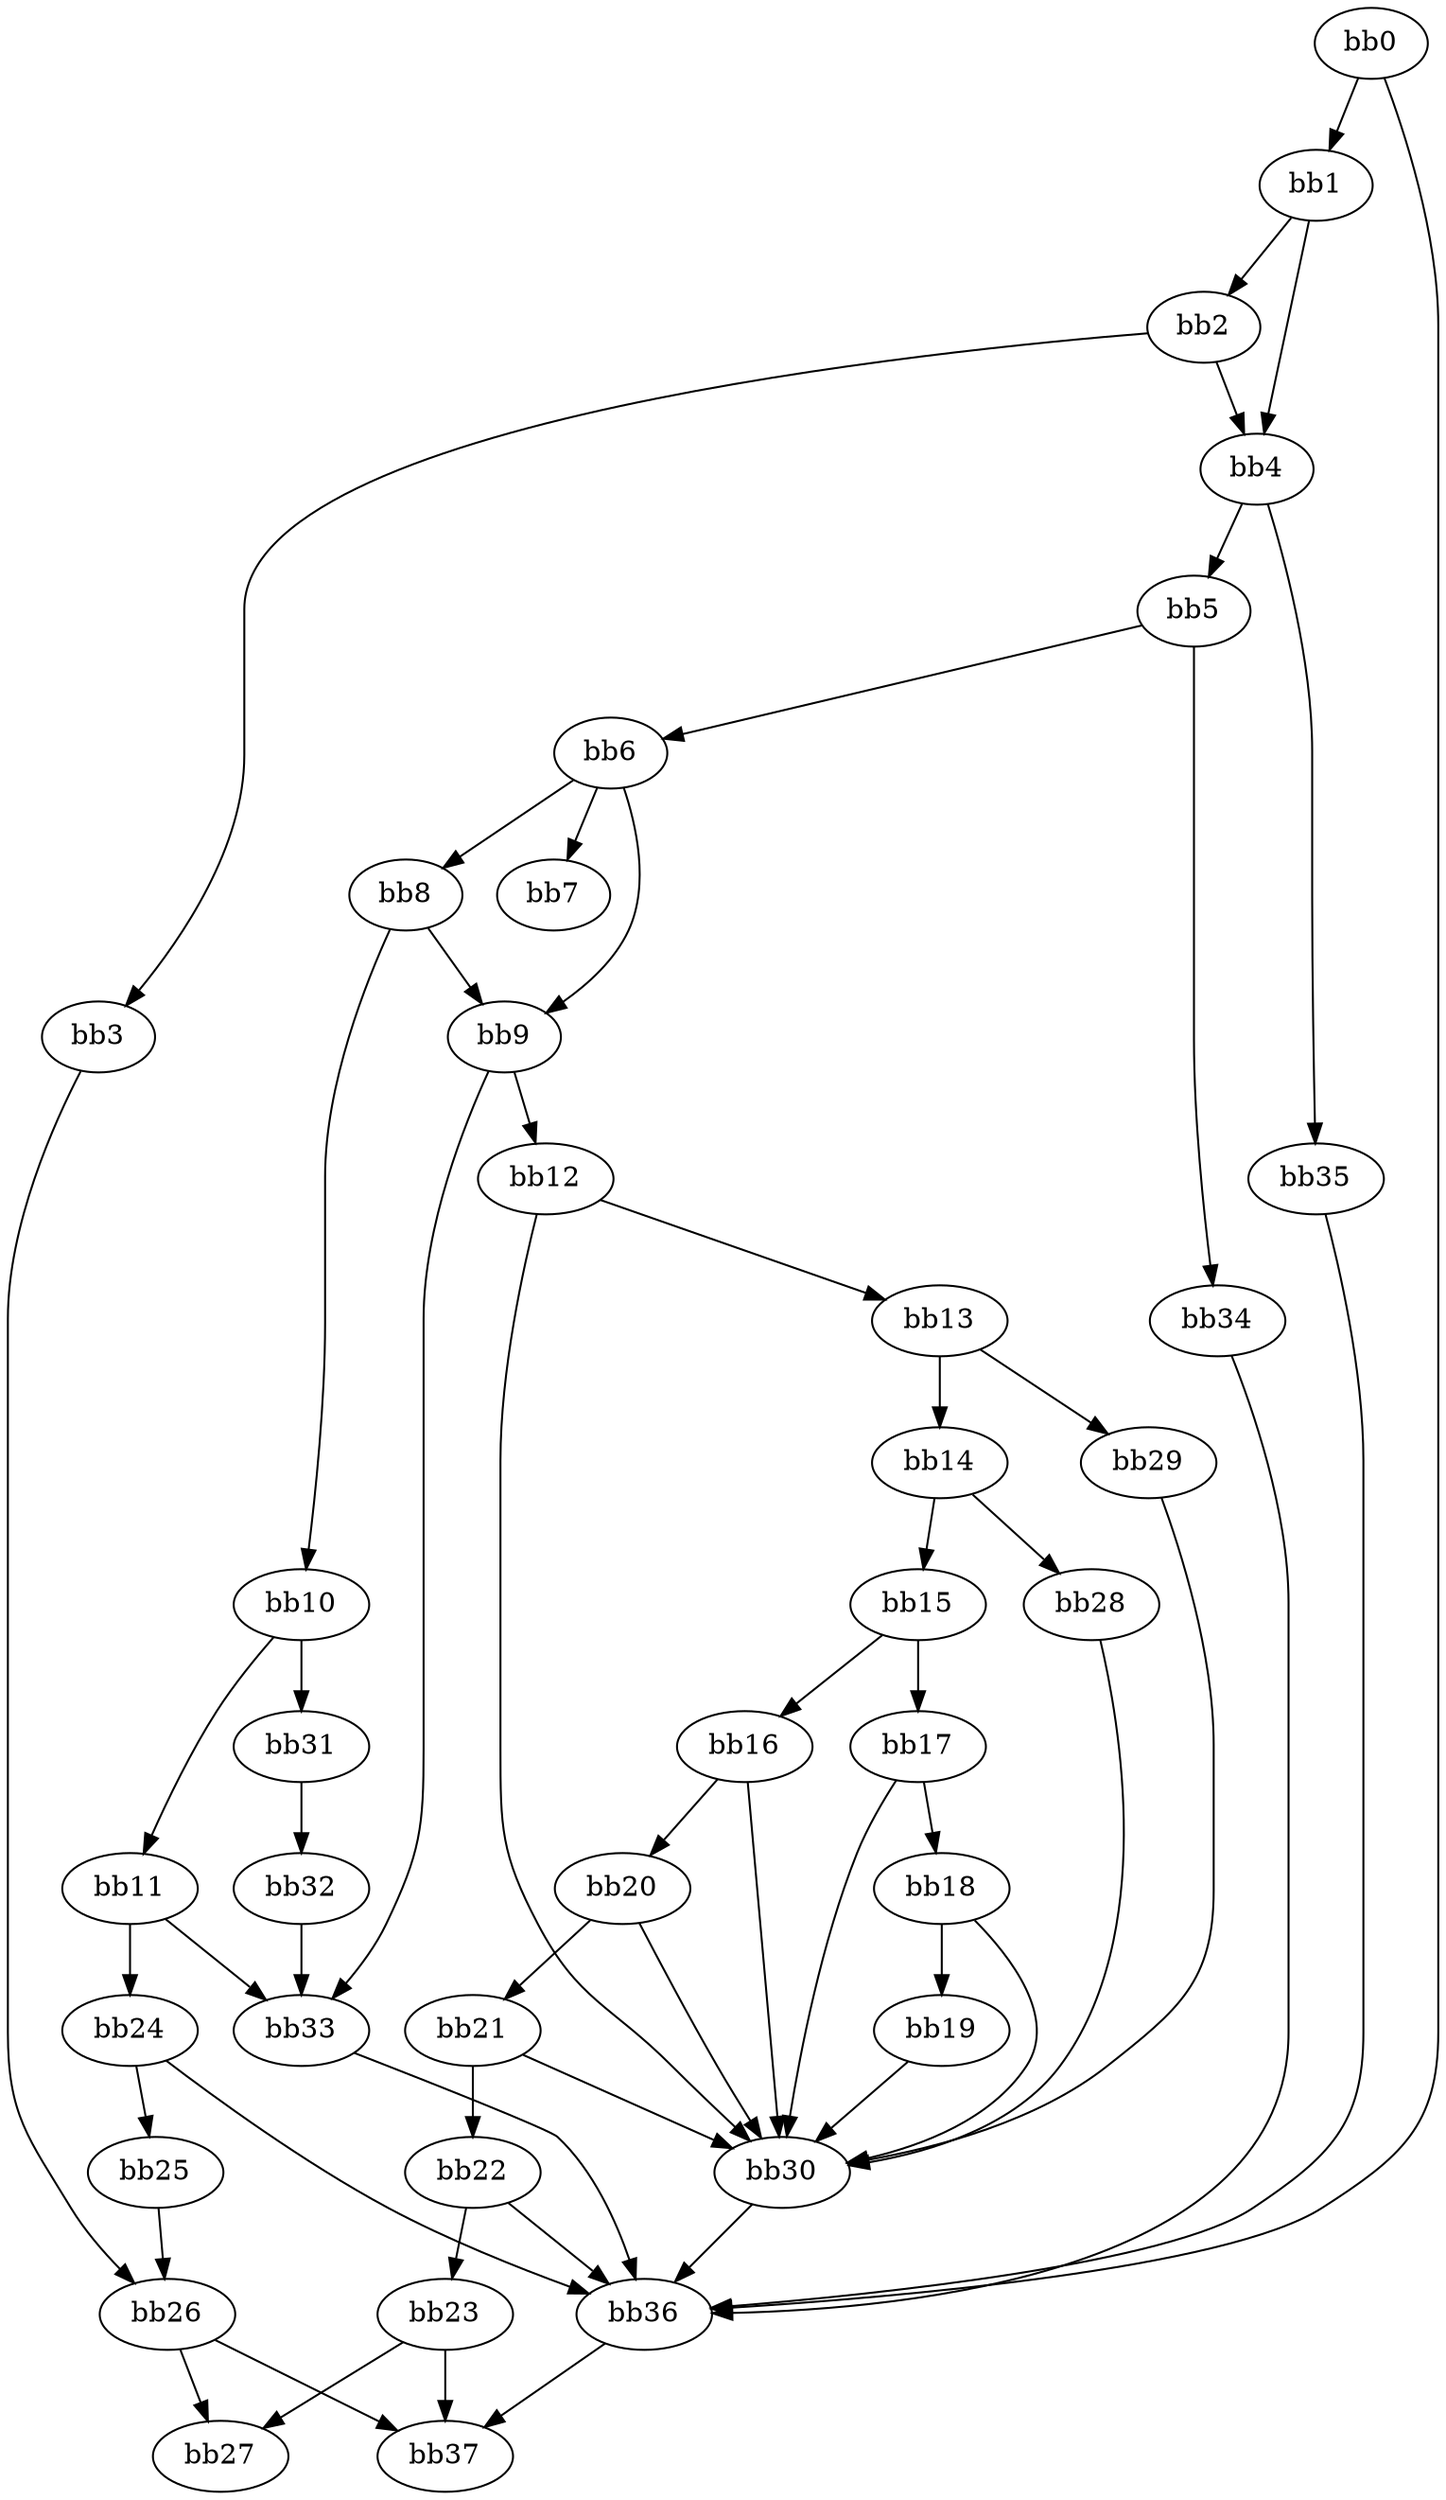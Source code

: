 digraph {
    0 [ label = "bb0\l" ]
    1 [ label = "bb1\l" ]
    2 [ label = "bb2\l" ]
    3 [ label = "bb3\l" ]
    4 [ label = "bb4\l" ]
    5 [ label = "bb5\l" ]
    6 [ label = "bb6\l" ]
    7 [ label = "bb7\l" ]
    8 [ label = "bb8\l" ]
    9 [ label = "bb9\l" ]
    10 [ label = "bb10\l" ]
    11 [ label = "bb11\l" ]
    12 [ label = "bb12\l" ]
    13 [ label = "bb13\l" ]
    14 [ label = "bb14\l" ]
    15 [ label = "bb15\l" ]
    16 [ label = "bb16\l" ]
    17 [ label = "bb17\l" ]
    18 [ label = "bb18\l" ]
    19 [ label = "bb19\l" ]
    20 [ label = "bb20\l" ]
    21 [ label = "bb21\l" ]
    22 [ label = "bb22\l" ]
    23 [ label = "bb23\l" ]
    24 [ label = "bb24\l" ]
    25 [ label = "bb25\l" ]
    26 [ label = "bb26\l" ]
    27 [ label = "bb27\l" ]
    28 [ label = "bb28\l" ]
    29 [ label = "bb29\l" ]
    30 [ label = "bb30\l" ]
    31 [ label = "bb31\l" ]
    32 [ label = "bb32\l" ]
    33 [ label = "bb33\l" ]
    34 [ label = "bb34\l" ]
    35 [ label = "bb35\l" ]
    36 [ label = "bb36\l" ]
    37 [ label = "bb37\l" ]
    0 -> 1 [ ]
    0 -> 36 [ ]
    1 -> 2 [ ]
    1 -> 4 [ ]
    2 -> 3 [ ]
    2 -> 4 [ ]
    3 -> 26 [ ]
    4 -> 5 [ ]
    4 -> 35 [ ]
    5 -> 6 [ ]
    5 -> 34 [ ]
    6 -> 7 [ ]
    6 -> 8 [ ]
    6 -> 9 [ ]
    8 -> 9 [ ]
    8 -> 10 [ ]
    9 -> 12 [ ]
    9 -> 33 [ ]
    10 -> 11 [ ]
    10 -> 31 [ ]
    11 -> 24 [ ]
    11 -> 33 [ ]
    12 -> 13 [ ]
    12 -> 30 [ ]
    13 -> 14 [ ]
    13 -> 29 [ ]
    14 -> 15 [ ]
    14 -> 28 [ ]
    15 -> 16 [ ]
    15 -> 17 [ ]
    16 -> 20 [ ]
    16 -> 30 [ ]
    17 -> 18 [ ]
    17 -> 30 [ ]
    18 -> 19 [ ]
    18 -> 30 [ ]
    19 -> 30 [ ]
    20 -> 21 [ ]
    20 -> 30 [ ]
    21 -> 22 [ ]
    21 -> 30 [ ]
    22 -> 23 [ ]
    22 -> 36 [ ]
    23 -> 27 [ ]
    23 -> 37 [ ]
    24 -> 25 [ ]
    24 -> 36 [ ]
    25 -> 26 [ ]
    26 -> 27 [ ]
    26 -> 37 [ ]
    28 -> 30 [ ]
    29 -> 30 [ ]
    30 -> 36 [ ]
    31 -> 32 [ ]
    32 -> 33 [ ]
    33 -> 36 [ ]
    34 -> 36 [ ]
    35 -> 36 [ ]
    36 -> 37 [ ]
}

